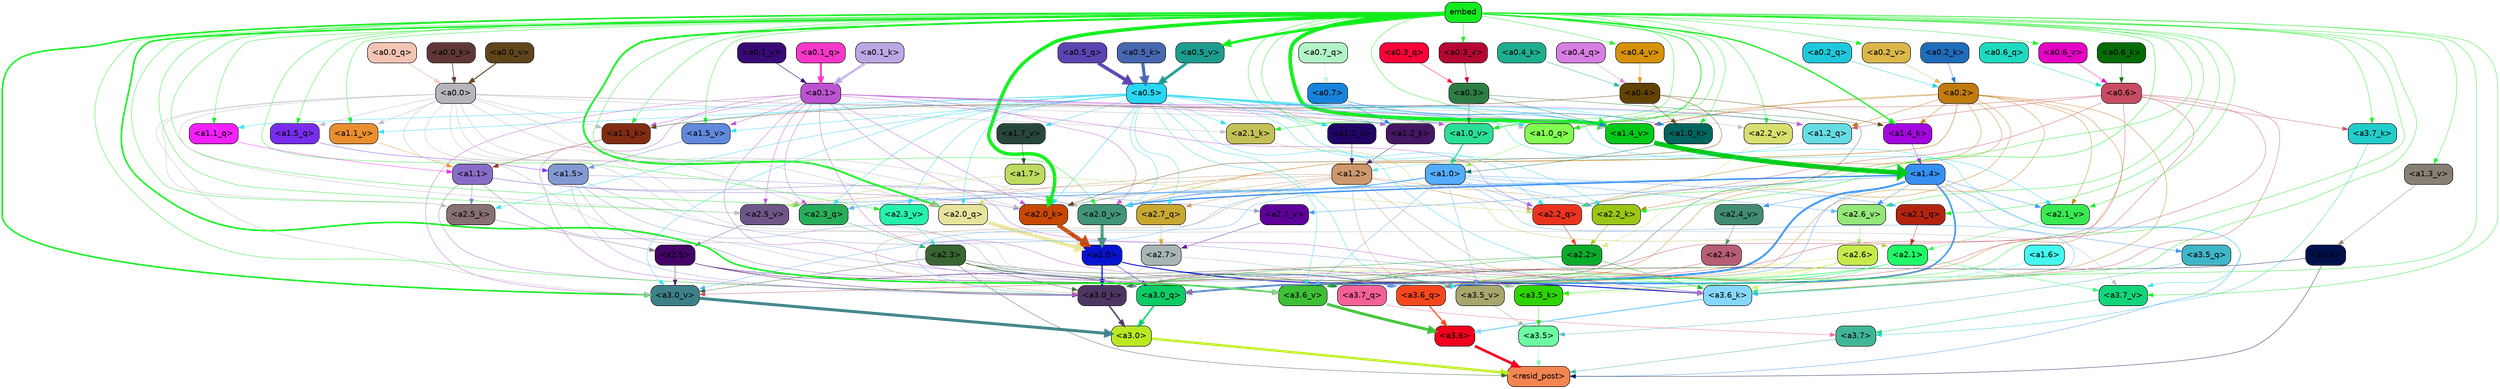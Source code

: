 strict digraph "" {
	graph [bgcolor=transparent,
		layout=dot,
		overlap=false,
		splines=true
	];
	"<a3.7>"	[color=black,
		fillcolor="#40b697",
		fontname=Helvetica,
		shape=box,
		style="filled, rounded"];
	"<resid_post>"	[color=black,
		fillcolor="#f48450",
		fontname=Helvetica,
		shape=box,
		style="filled, rounded"];
	"<a3.7>" -> "<resid_post>"	[color="#40b697",
		penwidth=0.6239100098609924];
	"<a3.6>"	[color=black,
		fillcolor="#f1011c",
		fontname=Helvetica,
		shape=box,
		style="filled, rounded"];
	"<a3.6>" -> "<resid_post>"	[color="#f1011c",
		penwidth=4.569062113761902];
	"<a3.5>"	[color=black,
		fillcolor="#6cfea2",
		fontname=Helvetica,
		shape=box,
		style="filled, rounded"];
	"<a3.5>" -> "<resid_post>"	[color="#6cfea2",
		penwidth=0.6];
	"<a3.0>"	[color=black,
		fillcolor="#bae921",
		fontname=Helvetica,
		shape=box,
		style="filled, rounded"];
	"<a3.0>" -> "<resid_post>"	[color="#bae921",
		penwidth=4.283544182777405];
	"<a2.3>"	[color=black,
		fillcolor="#386531",
		fontname=Helvetica,
		shape=box,
		style="filled, rounded"];
	"<a2.3>" -> "<resid_post>"	[color="#386531",
		penwidth=0.6];
	"<a3.7_q>"	[color=black,
		fillcolor="#f56196",
		fontname=Helvetica,
		shape=box,
		style="filled, rounded"];
	"<a2.3>" -> "<a3.7_q>"	[color="#386531",
		penwidth=0.6];
	"<a3.6_q>"	[color=black,
		fillcolor="#f6471c",
		fontname=Helvetica,
		shape=box,
		style="filled, rounded"];
	"<a2.3>" -> "<a3.6_q>"	[color="#386531",
		penwidth=0.6];
	"<a3.0_q>"	[color=black,
		fillcolor="#0acc63",
		fontname=Helvetica,
		shape=box,
		style="filled, rounded"];
	"<a2.3>" -> "<a3.0_q>"	[color="#386531",
		penwidth=0.6];
	"<a3.0_k>"	[color=black,
		fillcolor="#4e3663",
		fontname=Helvetica,
		shape=box,
		style="filled, rounded"];
	"<a2.3>" -> "<a3.0_k>"	[color="#386531",
		penwidth=0.6];
	"<a3.6_v>"	[color=black,
		fillcolor="#3ebf36",
		fontname=Helvetica,
		shape=box,
		style="filled, rounded"];
	"<a2.3>" -> "<a3.6_v>"	[color="#386531",
		penwidth=0.6];
	"<a3.5_v>"	[color=black,
		fillcolor="#a6a76d",
		fontname=Helvetica,
		shape=box,
		style="filled, rounded"];
	"<a2.3>" -> "<a3.5_v>"	[color="#386531",
		penwidth=0.6];
	"<a3.0_v>"	[color=black,
		fillcolor="#3d8087",
		fontname=Helvetica,
		shape=box,
		style="filled, rounded"];
	"<a2.3>" -> "<a3.0_v>"	[color="#386531",
		penwidth=0.6];
	"<a1.4>"	[color=black,
		fillcolor="#3690f3",
		fontname=Helvetica,
		shape=box,
		style="filled, rounded"];
	"<a1.4>" -> "<resid_post>"	[color="#3690f3",
		penwidth=0.6];
	"<a1.4>" -> "<a3.7_q>"	[color="#3690f3",
		penwidth=0.6];
	"<a1.4>" -> "<a3.6_q>"	[color="#3690f3",
		penwidth=2.7934007048606873];
	"<a3.5_q>"	[color=black,
		fillcolor="#3fb6c8",
		fontname=Helvetica,
		shape=box,
		style="filled, rounded"];
	"<a1.4>" -> "<a3.5_q>"	[color="#3690f3",
		penwidth=0.6];
	"<a1.4>" -> "<a3.0_q>"	[color="#3690f3",
		penwidth=3.340754985809326];
	"<a2.3_q>"	[color=black,
		fillcolor="#28ae5b",
		fontname=Helvetica,
		shape=box,
		style="filled, rounded"];
	"<a1.4>" -> "<a2.3_q>"	[color="#3690f3",
		penwidth=0.6];
	"<a2.7_v>"	[color=black,
		fillcolor="#5e0199",
		fontname=Helvetica,
		shape=box,
		style="filled, rounded"];
	"<a1.4>" -> "<a2.7_v>"	[color="#3690f3",
		penwidth=0.6];
	"<a2.6_v>"	[color=black,
		fillcolor="#94e779",
		fontname=Helvetica,
		shape=box,
		style="filled, rounded"];
	"<a1.4>" -> "<a2.6_v>"	[color="#3690f3",
		penwidth=0.6];
	"<a2.5_v>"	[color=black,
		fillcolor="#6e5688",
		fontname=Helvetica,
		shape=box,
		style="filled, rounded"];
	"<a1.4>" -> "<a2.5_v>"	[color="#3690f3",
		penwidth=0.6];
	"<a2.4_v>"	[color=black,
		fillcolor="#418b73",
		fontname=Helvetica,
		shape=box,
		style="filled, rounded"];
	"<a1.4>" -> "<a2.4_v>"	[color="#3690f3",
		penwidth=0.6];
	"<a2.1_v>"	[color=black,
		fillcolor="#38ea51",
		fontname=Helvetica,
		shape=box,
		style="filled, rounded"];
	"<a1.4>" -> "<a2.1_v>"	[color="#3690f3",
		penwidth=0.6];
	"<a2.0_v>"	[color=black,
		fillcolor="#409477",
		fontname=Helvetica,
		shape=box,
		style="filled, rounded"];
	"<a1.4>" -> "<a2.0_v>"	[color="#3690f3",
		penwidth=2.268759250640869];
	"<a1.3>"	[color=black,
		fillcolor="#01104b",
		fontname=Helvetica,
		shape=box,
		style="filled, rounded"];
	"<a1.3>" -> "<resid_post>"	[color="#01104b",
		penwidth=0.6];
	"<a1.3>" -> "<a3.6_v>"	[color="#01104b",
		penwidth=0.6];
	"<a3.7_q>" -> "<a3.7>"	[color="#f56196",
		penwidth=0.6];
	"<a3.6_q>" -> "<a3.6>"	[color="#f6471c",
		penwidth=2.0347584784030914];
	"<a3.5_q>" -> "<a3.5>"	[color="#3fb6c8",
		penwidth=0.6];
	"<a3.0_q>" -> "<a3.0>"	[color="#0acc63",
		penwidth=2.8635367155075073];
	"<a3.7_k>"	[color=black,
		fillcolor="#20cdca",
		fontname=Helvetica,
		shape=box,
		style="filled, rounded"];
	"<a3.7_k>" -> "<a3.7>"	[color="#20cdca",
		penwidth=0.6];
	"<a3.6_k>"	[color=black,
		fillcolor="#86d7fd",
		fontname=Helvetica,
		shape=box,
		style="filled, rounded"];
	"<a3.6_k>" -> "<a3.6>"	[color="#86d7fd",
		penwidth=2.1760786175727844];
	"<a3.5_k>"	[color=black,
		fillcolor="#2ed402",
		fontname=Helvetica,
		shape=box,
		style="filled, rounded"];
	"<a3.5_k>" -> "<a3.5>"	[color="#2ed402",
		penwidth=0.6];
	"<a3.0_k>" -> "<a3.0>"	[color="#4e3663",
		penwidth=2.632905662059784];
	"<a3.7_v>"	[color=black,
		fillcolor="#12d57a",
		fontname=Helvetica,
		shape=box,
		style="filled, rounded"];
	"<a3.7_v>" -> "<a3.7>"	[color="#12d57a",
		penwidth=0.6];
	"<a3.6_v>" -> "<a3.6>"	[color="#3ebf36",
		penwidth=4.981305837631226];
	"<a3.5_v>" -> "<a3.5>"	[color="#a6a76d",
		penwidth=0.6];
	"<a3.0_v>" -> "<a3.0>"	[color="#3d8087",
		penwidth=5.168330669403076];
	"<a2.7>"	[color=black,
		fillcolor="#a7b5b5",
		fontname=Helvetica,
		shape=box,
		style="filled, rounded"];
	"<a2.7>" -> "<a3.6_q>"	[color="#a7b5b5",
		penwidth=0.6];
	"<a2.7>" -> "<a3.0_q>"	[color="#a7b5b5",
		penwidth=0.6];
	"<a2.7>" -> "<a3.0_k>"	[color="#a7b5b5",
		penwidth=0.6];
	"<a2.6>"	[color=black,
		fillcolor="#c6ea4b",
		fontname=Helvetica,
		shape=box,
		style="filled, rounded"];
	"<a2.6>" -> "<a3.6_q>"	[color="#c6ea4b",
		penwidth=0.6];
	"<a2.6>" -> "<a3.0_q>"	[color="#c6ea4b",
		penwidth=0.6];
	"<a2.6>" -> "<a3.6_k>"	[color="#c6ea4b",
		penwidth=0.6];
	"<a2.6>" -> "<a3.5_k>"	[color="#c6ea4b",
		penwidth=0.6];
	"<a2.6>" -> "<a3.0_k>"	[color="#c6ea4b",
		penwidth=0.6];
	"<a2.1>"	[color=black,
		fillcolor="#1ff967",
		fontname=Helvetica,
		shape=box,
		style="filled, rounded"];
	"<a2.1>" -> "<a3.6_q>"	[color="#1ff967",
		penwidth=0.6];
	"<a2.1>" -> "<a3.0_q>"	[color="#1ff967",
		penwidth=0.6];
	"<a2.1>" -> "<a3.6_k>"	[color="#1ff967",
		penwidth=0.6];
	"<a2.1>" -> "<a3.0_k>"	[color="#1ff967",
		penwidth=0.6];
	"<a2.1>" -> "<a3.7_v>"	[color="#1ff967",
		penwidth=0.6];
	"<a2.1>" -> "<a3.6_v>"	[color="#1ff967",
		penwidth=0.6];
	"<a2.0>"	[color=black,
		fillcolor="#0813d0",
		fontname=Helvetica,
		shape=box,
		style="filled, rounded"];
	"<a2.0>" -> "<a3.6_q>"	[color="#0813d0",
		penwidth=0.6];
	"<a2.0>" -> "<a3.0_q>"	[color="#0813d0",
		penwidth=0.6];
	"<a2.0>" -> "<a3.6_k>"	[color="#0813d0",
		penwidth=1.6382827460765839];
	"<a2.0>" -> "<a3.0_k>"	[color="#0813d0",
		penwidth=2.161143198609352];
	"<a1.5>"	[color=black,
		fillcolor="#8399d1",
		fontname=Helvetica,
		shape=box,
		style="filled, rounded"];
	"<a1.5>" -> "<a3.6_q>"	[color="#8399d1",
		penwidth=0.6];
	"<a1.5>" -> "<a3.0_q>"	[color="#8399d1",
		penwidth=0.6];
	"<a1.5>" -> "<a3.6_k>"	[color="#8399d1",
		penwidth=0.6];
	"<a1.5>" -> "<a3.0_k>"	[color="#8399d1",
		penwidth=0.6];
	"<a1.5>" -> "<a2.7_v>"	[color="#8399d1",
		penwidth=0.6];
	"<a0.2>"	[color=black,
		fillcolor="#c17b0e",
		fontname=Helvetica,
		shape=box,
		style="filled, rounded"];
	"<a0.2>" -> "<a3.6_q>"	[color="#c17b0e",
		penwidth=0.6];
	"<a0.2>" -> "<a3.0_q>"	[color="#c17b0e",
		penwidth=0.6];
	"<a0.2>" -> "<a3.6_k>"	[color="#c17b0e",
		penwidth=0.6];
	"<a0.2>" -> "<a3.0_k>"	[color="#c17b0e",
		penwidth=0.6];
	"<a2.2_q>"	[color=black,
		fillcolor="#e9331e",
		fontname=Helvetica,
		shape=box,
		style="filled, rounded"];
	"<a0.2>" -> "<a2.2_q>"	[color="#c17b0e",
		penwidth=0.6];
	"<a2.2_k>"	[color=black,
		fillcolor="#9bc616",
		fontname=Helvetica,
		shape=box,
		style="filled, rounded"];
	"<a0.2>" -> "<a2.2_k>"	[color="#c17b0e",
		penwidth=0.6];
	"<a2.0_k>"	[color=black,
		fillcolor="#c84703",
		fontname=Helvetica,
		shape=box,
		style="filled, rounded"];
	"<a0.2>" -> "<a2.0_k>"	[color="#c17b0e",
		penwidth=0.6];
	"<a0.2>" -> "<a2.1_v>"	[color="#c17b0e",
		penwidth=0.6];
	"<a0.2>" -> "<a2.0_v>"	[color="#c17b0e",
		penwidth=0.6];
	"<a1.2_q>"	[color=black,
		fillcolor="#66dce5",
		fontname=Helvetica,
		shape=box,
		style="filled, rounded"];
	"<a0.2>" -> "<a1.2_q>"	[color="#c17b0e",
		penwidth=0.6];
	"<a1.0_q>"	[color=black,
		fillcolor="#83fd50",
		fontname=Helvetica,
		shape=box,
		style="filled, rounded"];
	"<a0.2>" -> "<a1.0_q>"	[color="#c17b0e",
		penwidth=0.6];
	"<a1.4_k>"	[color=black,
		fillcolor="#a306df",
		fontname=Helvetica,
		shape=box,
		style="filled, rounded"];
	"<a0.2>" -> "<a1.4_k>"	[color="#c17b0e",
		penwidth=0.6];
	"<a1.4_v>"	[color=black,
		fillcolor="#01c918",
		fontname=Helvetica,
		shape=box,
		style="filled, rounded"];
	"<a0.2>" -> "<a1.4_v>"	[color="#c17b0e",
		penwidth=0.6];
	"<a2.5>"	[color=black,
		fillcolor="#430465",
		fontname=Helvetica,
		shape=box,
		style="filled, rounded"];
	"<a2.5>" -> "<a3.0_q>"	[color="#430465",
		penwidth=0.6];
	"<a2.5>" -> "<a3.0_k>"	[color="#430465",
		penwidth=0.6];
	"<a2.5>" -> "<a3.6_v>"	[color="#430465",
		penwidth=0.6];
	"<a2.5>" -> "<a3.0_v>"	[color="#430465",
		penwidth=0.6];
	"<a2.4>"	[color=black,
		fillcolor="#b65d74",
		fontname=Helvetica,
		shape=box,
		style="filled, rounded"];
	"<a2.4>" -> "<a3.0_q>"	[color="#b65d74",
		penwidth=0.6];
	"<a1.1>"	[color=black,
		fillcolor="#896cc8",
		fontname=Helvetica,
		shape=box,
		style="filled, rounded"];
	"<a1.1>" -> "<a3.0_q>"	[color="#896cc8",
		penwidth=0.6];
	"<a1.1>" -> "<a3.0_k>"	[color="#896cc8",
		penwidth=0.6];
	"<a2.5_k>"	[color=black,
		fillcolor="#877071",
		fontname=Helvetica,
		shape=box,
		style="filled, rounded"];
	"<a1.1>" -> "<a2.5_k>"	[color="#896cc8",
		penwidth=0.6];
	"<a1.1>" -> "<a2.0_k>"	[color="#896cc8",
		penwidth=0.6];
	"<a1.1>" -> "<a2.0_v>"	[color="#896cc8",
		penwidth=0.6];
	"<a0.6>"	[color=black,
		fillcolor="#c84c62",
		fontname=Helvetica,
		shape=box,
		style="filled, rounded"];
	"<a0.6>" -> "<a3.7_k>"	[color="#c84c62",
		penwidth=0.6];
	"<a0.6>" -> "<a3.6_k>"	[color="#c84c62",
		penwidth=0.6];
	"<a0.6>" -> "<a3.0_k>"	[color="#c84c62",
		penwidth=0.6];
	"<a0.6>" -> "<a3.6_v>"	[color="#c84c62",
		penwidth=0.6];
	"<a0.6>" -> "<a3.0_v>"	[color="#c84c62",
		penwidth=0.6];
	"<a0.6>" -> "<a2.2_q>"	[color="#c84c62",
		penwidth=0.6];
	"<a0.6>" -> "<a1.2_q>"	[color="#c84c62",
		penwidth=0.6];
	"<a0.6>" -> "<a1.4_v>"	[color="#c84c62",
		penwidth=0.6];
	embed	[color=black,
		fillcolor="#12eb1d",
		fontname=Helvetica,
		shape=box,
		style="filled, rounded"];
	embed -> "<a3.7_k>"	[color="#12eb1d",
		penwidth=0.6];
	embed -> "<a3.6_k>"	[color="#12eb1d",
		penwidth=0.6];
	embed -> "<a3.5_k>"	[color="#12eb1d",
		penwidth=0.6];
	embed -> "<a3.0_k>"	[color="#12eb1d",
		penwidth=0.6];
	embed -> "<a3.7_v>"	[color="#12eb1d",
		penwidth=0.6];
	embed -> "<a3.6_v>"	[color="#12eb1d",
		penwidth=2.7825746536254883];
	embed -> "<a3.5_v>"	[color="#12eb1d",
		penwidth=0.6];
	embed -> "<a3.0_v>"	[color="#12eb1d",
		penwidth=2.6950180530548096];
	embed -> "<a2.3_q>"	[color="#12eb1d",
		penwidth=0.6];
	embed -> "<a2.2_q>"	[color="#12eb1d",
		penwidth=0.6];
	"<a2.1_q>"	[color=black,
		fillcolor="#b3240e",
		fontname=Helvetica,
		shape=box,
		style="filled, rounded"];
	embed -> "<a2.1_q>"	[color="#12eb1d",
		penwidth=0.6];
	"<a2.0_q>"	[color=black,
		fillcolor="#e6e39d",
		fontname=Helvetica,
		shape=box,
		style="filled, rounded"];
	embed -> "<a2.0_q>"	[color="#12eb1d",
		penwidth=3.305941343307495];
	embed -> "<a2.5_k>"	[color="#12eb1d",
		penwidth=0.6];
	embed -> "<a2.2_k>"	[color="#12eb1d",
		penwidth=0.6698317527770996];
	"<a2.1_k>"	[color=black,
		fillcolor="#c3c155",
		fontname=Helvetica,
		shape=box,
		style="filled, rounded"];
	embed -> "<a2.1_k>"	[color="#12eb1d",
		penwidth=0.6];
	embed -> "<a2.0_k>"	[color="#12eb1d",
		penwidth=6.12570995092392];
	embed -> "<a2.6_v>"	[color="#12eb1d",
		penwidth=0.6];
	embed -> "<a2.5_v>"	[color="#12eb1d",
		penwidth=0.6];
	"<a2.3_v>"	[color=black,
		fillcolor="#25f1ad",
		fontname=Helvetica,
		shape=box,
		style="filled, rounded"];
	embed -> "<a2.3_v>"	[color="#12eb1d",
		penwidth=0.6];
	"<a2.2_v>"	[color=black,
		fillcolor="#d8df70",
		fontname=Helvetica,
		shape=box,
		style="filled, rounded"];
	embed -> "<a2.2_v>"	[color="#12eb1d",
		penwidth=0.6];
	embed -> "<a2.1_v>"	[color="#12eb1d",
		penwidth=0.6];
	embed -> "<a2.0_v>"	[color="#12eb1d",
		penwidth=0.6];
	"<a1.5_q>"	[color=black,
		fillcolor="#792cee",
		fontname=Helvetica,
		shape=box,
		style="filled, rounded"];
	embed -> "<a1.5_q>"	[color="#12eb1d",
		penwidth=0.6];
	embed -> "<a1.2_q>"	[color="#12eb1d",
		penwidth=0.6087074279785156];
	"<a1.1_q>"	[color=black,
		fillcolor="#f41ffe",
		fontname=Helvetica,
		shape=box,
		style="filled, rounded"];
	embed -> "<a1.1_q>"	[color="#12eb1d",
		penwidth=0.6];
	embed -> "<a1.0_q>"	[color="#12eb1d",
		penwidth=0.6];
	embed -> "<a1.4_k>"	[color="#12eb1d",
		penwidth=2.1858973503112793];
	"<a1.2_k>"	[color=black,
		fillcolor="#441663",
		fontname=Helvetica,
		shape=box,
		style="filled, rounded"];
	embed -> "<a1.2_k>"	[color="#12eb1d",
		penwidth=0.6];
	"<a1.1_k>"	[color=black,
		fillcolor="#822c11",
		fontname=Helvetica,
		shape=box,
		style="filled, rounded"];
	embed -> "<a1.1_k>"	[color="#12eb1d",
		penwidth=0.6];
	"<a1.0_k>"	[color=black,
		fillcolor="#00655e",
		fontname=Helvetica,
		shape=box,
		style="filled, rounded"];
	embed -> "<a1.0_k>"	[color="#12eb1d",
		penwidth=0.6];
	"<a1.5_v>"	[color=black,
		fillcolor="#6189dc",
		fontname=Helvetica,
		shape=box,
		style="filled, rounded"];
	embed -> "<a1.5_v>"	[color="#12eb1d",
		penwidth=0.6];
	embed -> "<a1.4_v>"	[color="#12eb1d",
		penwidth=6.590077131986618];
	"<a1.3_v>"	[color=black,
		fillcolor="#877f73",
		fontname=Helvetica,
		shape=box,
		style="filled, rounded"];
	embed -> "<a1.3_v>"	[color="#12eb1d",
		penwidth=0.6];
	"<a1.2_v>"	[color=black,
		fillcolor="#210366",
		fontname=Helvetica,
		shape=box,
		style="filled, rounded"];
	embed -> "<a1.2_v>"	[color="#12eb1d",
		penwidth=0.6];
	"<a1.1_v>"	[color=black,
		fillcolor="#ea8e30",
		fontname=Helvetica,
		shape=box,
		style="filled, rounded"];
	embed -> "<a1.1_v>"	[color="#12eb1d",
		penwidth=0.6];
	"<a1.0_v>"	[color=black,
		fillcolor="#29de95",
		fontname=Helvetica,
		shape=box,
		style="filled, rounded"];
	embed -> "<a1.0_v>"	[color="#12eb1d",
		penwidth=1.2076449394226074];
	"<a0.6_v>"	[color=black,
		fillcolor="#e601c4",
		fontname=Helvetica,
		shape=box,
		style="filled, rounded"];
	embed -> "<a0.6_v>"	[color="#12eb1d",
		penwidth=0.6];
	"<a0.5_v>"	[color=black,
		fillcolor="#1b9c8e",
		fontname=Helvetica,
		shape=box,
		style="filled, rounded"];
	embed -> "<a0.5_v>"	[color="#12eb1d",
		penwidth=4.663905620574951];
	"<a0.4_v>"	[color=black,
		fillcolor="#d79208",
		fontname=Helvetica,
		shape=box,
		style="filled, rounded"];
	embed -> "<a0.4_v>"	[color="#12eb1d",
		penwidth=0.6];
	"<a0.3_v>"	[color=black,
		fillcolor="#b50731",
		fontname=Helvetica,
		shape=box,
		style="filled, rounded"];
	embed -> "<a0.3_v>"	[color="#12eb1d",
		penwidth=0.6];
	"<a0.2_v>"	[color=black,
		fillcolor="#dbb74a",
		fontname=Helvetica,
		shape=box,
		style="filled, rounded"];
	embed -> "<a0.2_v>"	[color="#12eb1d",
		penwidth=0.6];
	"<a2.2>"	[color=black,
		fillcolor="#0aab2b",
		fontname=Helvetica,
		shape=box,
		style="filled, rounded"];
	"<a2.2>" -> "<a3.6_k>"	[color="#0aab2b",
		penwidth=0.6];
	"<a2.2>" -> "<a3.0_k>"	[color="#0aab2b",
		penwidth=0.6];
	"<a2.2>" -> "<a3.6_v>"	[color="#0aab2b",
		penwidth=0.6];
	"<a1.6>"	[color=black,
		fillcolor="#43f9ef",
		fontname=Helvetica,
		shape=box,
		style="filled, rounded"];
	"<a1.6>" -> "<a3.6_k>"	[color="#43f9ef",
		penwidth=0.6];
	"<a1.2>"	[color=black,
		fillcolor="#ce976c",
		fontname=Helvetica,
		shape=box,
		style="filled, rounded"];
	"<a1.2>" -> "<a3.6_k>"	[color="#ce976c",
		penwidth=0.6];
	"<a1.2>" -> "<a3.5_k>"	[color="#ce976c",
		penwidth=0.6];
	"<a1.2>" -> "<a3.0_k>"	[color="#ce976c",
		penwidth=0.6];
	"<a1.2>" -> "<a3.5_v>"	[color="#ce976c",
		penwidth=0.6];
	"<a2.7_q>"	[color=black,
		fillcolor="#c7a730",
		fontname=Helvetica,
		shape=box,
		style="filled, rounded"];
	"<a1.2>" -> "<a2.7_q>"	[color="#ce976c",
		penwidth=0.6];
	"<a1.2>" -> "<a2.2_q>"	[color="#ce976c",
		penwidth=0.6];
	"<a1.2>" -> "<a2.2_k>"	[color="#ce976c",
		penwidth=0.6];
	"<a1.2>" -> "<a2.5_v>"	[color="#ce976c",
		penwidth=0.6];
	"<a1.2>" -> "<a2.3_v>"	[color="#ce976c",
		penwidth=0.6];
	"<a1.2>" -> "<a2.0_v>"	[color="#ce976c",
		penwidth=0.6];
	"<a1.0>"	[color=black,
		fillcolor="#53acfc",
		fontname=Helvetica,
		shape=box,
		style="filled, rounded"];
	"<a1.0>" -> "<a3.6_k>"	[color="#53acfc",
		penwidth=0.6];
	"<a1.0>" -> "<a3.0_k>"	[color="#53acfc",
		penwidth=0.6];
	"<a1.0>" -> "<a3.6_v>"	[color="#53acfc",
		penwidth=0.6];
	"<a1.0>" -> "<a3.5_v>"	[color="#53acfc",
		penwidth=0.6];
	"<a1.0>" -> "<a3.0_v>"	[color="#53acfc",
		penwidth=0.6];
	"<a1.0>" -> "<a2.3_q>"	[color="#53acfc",
		penwidth=0.6];
	"<a1.0>" -> "<a2.2_q>"	[color="#53acfc",
		penwidth=0.6];
	"<a1.0>" -> "<a2.1_q>"	[color="#53acfc",
		penwidth=0.6];
	"<a1.0>" -> "<a2.2_k>"	[color="#53acfc",
		penwidth=0.6];
	"<a1.0>" -> "<a2.0_k>"	[color="#53acfc",
		penwidth=0.6];
	"<a1.0>" -> "<a2.6_v>"	[color="#53acfc",
		penwidth=0.6];
	"<a1.0>" -> "<a2.0_v>"	[color="#53acfc",
		penwidth=1.2213096618652344];
	"<a0.5>"	[color=black,
		fillcolor="#29d7f3",
		fontname=Helvetica,
		shape=box,
		style="filled, rounded"];
	"<a0.5>" -> "<a3.6_k>"	[color="#29d7f3",
		penwidth=0.6];
	"<a0.5>" -> "<a3.7_v>"	[color="#29d7f3",
		penwidth=0.6];
	"<a0.5>" -> "<a3.6_v>"	[color="#29d7f3",
		penwidth=0.6];
	"<a0.5>" -> "<a3.5_v>"	[color="#29d7f3",
		penwidth=0.6];
	"<a0.5>" -> "<a3.0_v>"	[color="#29d7f3",
		penwidth=0.6];
	"<a0.5>" -> "<a2.7_q>"	[color="#29d7f3",
		penwidth=0.6];
	"<a0.5>" -> "<a2.3_q>"	[color="#29d7f3",
		penwidth=0.6];
	"<a0.5>" -> "<a2.2_q>"	[color="#29d7f3",
		penwidth=0.6];
	"<a0.5>" -> "<a2.0_q>"	[color="#29d7f3",
		penwidth=0.6];
	"<a0.5>" -> "<a2.5_k>"	[color="#29d7f3",
		penwidth=0.6];
	"<a0.5>" -> "<a2.2_k>"	[color="#29d7f3",
		penwidth=0.6];
	"<a0.5>" -> "<a2.1_k>"	[color="#29d7f3",
		penwidth=0.6];
	"<a0.5>" -> "<a2.0_k>"	[color="#29d7f3",
		penwidth=0.6900839805603027];
	"<a0.5>" -> "<a2.3_v>"	[color="#29d7f3",
		penwidth=0.6];
	"<a0.5>" -> "<a2.1_v>"	[color="#29d7f3",
		penwidth=0.6];
	"<a0.5>" -> "<a2.0_v>"	[color="#29d7f3",
		penwidth=0.6];
	"<a0.5>" -> "<a1.2_q>"	[color="#29d7f3",
		penwidth=0.6];
	"<a0.5>" -> "<a1.1_q>"	[color="#29d7f3",
		penwidth=0.6];
	"<a0.5>" -> "<a1.0_q>"	[color="#29d7f3",
		penwidth=0.6];
	"<a0.5>" -> "<a1.2_k>"	[color="#29d7f3",
		penwidth=0.6];
	"<a0.5>" -> "<a1.1_k>"	[color="#29d7f3",
		penwidth=0.6];
	"<a0.5>" -> "<a1.0_k>"	[color="#29d7f3",
		penwidth=0.6];
	"<a1.7_v>"	[color=black,
		fillcolor="#27463b",
		fontname=Helvetica,
		shape=box,
		style="filled, rounded"];
	"<a0.5>" -> "<a1.7_v>"	[color="#29d7f3",
		penwidth=0.6];
	"<a0.5>" -> "<a1.5_v>"	[color="#29d7f3",
		penwidth=0.6];
	"<a0.5>" -> "<a1.4_v>"	[color="#29d7f3",
		penwidth=0.9985027313232422];
	"<a0.5>" -> "<a1.2_v>"	[color="#29d7f3",
		penwidth=0.6];
	"<a0.5>" -> "<a1.1_v>"	[color="#29d7f3",
		penwidth=0.6];
	"<a0.5>" -> "<a1.0_v>"	[color="#29d7f3",
		penwidth=0.6];
	"<a0.1>"	[color=black,
		fillcolor="#bb53cf",
		fontname=Helvetica,
		shape=box,
		style="filled, rounded"];
	"<a0.1>" -> "<a3.6_k>"	[color="#bb53cf",
		penwidth=0.6];
	"<a0.1>" -> "<a3.5_k>"	[color="#bb53cf",
		penwidth=0.6];
	"<a0.1>" -> "<a3.0_k>"	[color="#bb53cf",
		penwidth=0.6];
	"<a0.1>" -> "<a3.6_v>"	[color="#bb53cf",
		penwidth=0.6];
	"<a0.1>" -> "<a3.0_v>"	[color="#bb53cf",
		penwidth=0.6];
	"<a0.1>" -> "<a2.3_q>"	[color="#bb53cf",
		penwidth=0.6];
	"<a0.1>" -> "<a2.2_q>"	[color="#bb53cf",
		penwidth=0.6];
	"<a0.1>" -> "<a2.0_k>"	[color="#bb53cf",
		penwidth=0.6];
	"<a0.1>" -> "<a2.5_v>"	[color="#bb53cf",
		penwidth=0.6];
	"<a0.1>" -> "<a2.0_v>"	[color="#bb53cf",
		penwidth=0.6];
	"<a0.1>" -> "<a1.2_q>"	[color="#bb53cf",
		penwidth=0.6218185424804688];
	"<a0.1>" -> "<a1.2_k>"	[color="#bb53cf",
		penwidth=0.6];
	"<a0.1>" -> "<a1.1_k>"	[color="#bb53cf",
		penwidth=0.6];
	"<a0.1>" -> "<a1.5_v>"	[color="#bb53cf",
		penwidth=0.6];
	"<a0.1>" -> "<a1.4_v>"	[color="#bb53cf",
		penwidth=0.6];
	"<a0.1>" -> "<a1.0_v>"	[color="#bb53cf",
		penwidth=0.6];
	"<a0.0>"	[color=black,
		fillcolor="#b7b4bb",
		fontname=Helvetica,
		shape=box,
		style="filled, rounded"];
	"<a0.0>" -> "<a3.5_k>"	[color="#b7b4bb",
		penwidth=0.6];
	"<a0.0>" -> "<a3.7_v>"	[color="#b7b4bb",
		penwidth=0.6];
	"<a0.0>" -> "<a3.6_v>"	[color="#b7b4bb",
		penwidth=0.6];
	"<a0.0>" -> "<a3.0_v>"	[color="#b7b4bb",
		penwidth=0.6];
	"<a0.0>" -> "<a2.3_q>"	[color="#b7b4bb",
		penwidth=0.6];
	"<a0.0>" -> "<a2.0_q>"	[color="#b7b4bb",
		penwidth=0.6];
	"<a0.0>" -> "<a2.5_k>"	[color="#b7b4bb",
		penwidth=0.6];
	"<a0.0>" -> "<a2.1_k>"	[color="#b7b4bb",
		penwidth=0.6];
	"<a0.0>" -> "<a2.0_k>"	[color="#b7b4bb",
		penwidth=0.6];
	"<a0.0>" -> "<a2.5_v>"	[color="#b7b4bb",
		penwidth=0.6];
	"<a0.0>" -> "<a2.2_v>"	[color="#b7b4bb",
		penwidth=0.6];
	"<a0.0>" -> "<a2.0_v>"	[color="#b7b4bb",
		penwidth=0.6];
	"<a0.0>" -> "<a1.5_q>"	[color="#b7b4bb",
		penwidth=0.6];
	"<a0.0>" -> "<a1.0_q>"	[color="#b7b4bb",
		penwidth=0.6];
	"<a0.0>" -> "<a1.1_k>"	[color="#b7b4bb",
		penwidth=0.6];
	"<a0.0>" -> "<a1.4_v>"	[color="#b7b4bb",
		penwidth=0.6];
	"<a0.0>" -> "<a1.1_v>"	[color="#b7b4bb",
		penwidth=0.6];
	"<a0.3>"	[color=black,
		fillcolor="#2d7e44",
		fontname=Helvetica,
		shape=box,
		style="filled, rounded"];
	"<a0.3>" -> "<a3.0_k>"	[color="#2d7e44",
		penwidth=0.6];
	"<a0.3>" -> "<a1.4_v>"	[color="#2d7e44",
		penwidth=0.6];
	"<a0.3>" -> "<a1.0_v>"	[color="#2d7e44",
		penwidth=0.6];
	"<a2.7_q>" -> "<a2.7>"	[color="#c7a730",
		penwidth=0.6];
	"<a2.3_q>" -> "<a2.3>"	[color="#28ae5b",
		penwidth=0.6];
	"<a2.2_q>" -> "<a2.2>"	[color="#e9331e",
		penwidth=0.7553567886352539];
	"<a2.1_q>" -> "<a2.1>"	[color="#b3240e",
		penwidth=0.6];
	"<a2.0_q>" -> "<a2.0>"	[color="#e6e39d",
		penwidth=6.256794691085815];
	"<a2.5_k>" -> "<a2.5>"	[color="#877071",
		penwidth=0.6];
	"<a2.2_k>" -> "<a2.2>"	[color="#9bc616",
		penwidth=0.8854708671569824];
	"<a2.1_k>" -> "<a2.1>"	[color="#c3c155",
		penwidth=0.6];
	"<a2.0_k>" -> "<a2.0>"	[color="#c84703",
		penwidth=7.231504917144775];
	"<a2.7_v>" -> "<a2.7>"	[color="#5e0199",
		penwidth=0.6];
	"<a2.6_v>" -> "<a2.6>"	[color="#94e779",
		penwidth=0.6];
	"<a2.5_v>" -> "<a2.5>"	[color="#6e5688",
		penwidth=0.6];
	"<a2.4_v>" -> "<a2.4>"	[color="#418b73",
		penwidth=0.6];
	"<a2.3_v>" -> "<a2.3>"	[color="#25f1ad",
		penwidth=0.6];
	"<a2.2_v>" -> "<a2.2>"	[color="#d8df70",
		penwidth=0.6];
	"<a2.1_v>" -> "<a2.1>"	[color="#38ea51",
		penwidth=0.6];
	"<a2.0_v>" -> "<a2.0>"	[color="#409477",
		penwidth=5.231471925973892];
	"<a1.7>"	[color=black,
		fillcolor="#bddb60",
		fontname=Helvetica,
		shape=box,
		style="filled, rounded"];
	"<a1.7>" -> "<a2.2_q>"	[color="#bddb60",
		penwidth=0.6];
	"<a1.7>" -> "<a2.0_q>"	[color="#bddb60",
		penwidth=0.6];
	"<a1.7>" -> "<a2.5_v>"	[color="#bddb60",
		penwidth=0.6];
	"<a0.4>"	[color=black,
		fillcolor="#634303",
		fontname=Helvetica,
		shape=box,
		style="filled, rounded"];
	"<a0.4>" -> "<a2.0_k>"	[color="#634303",
		penwidth=0.6];
	"<a0.4>" -> "<a1.4_k>"	[color="#634303",
		penwidth=0.6];
	"<a0.4>" -> "<a1.1_k>"	[color="#634303",
		penwidth=0.6];
	"<a0.4>" -> "<a1.0_k>"	[color="#634303",
		penwidth=0.6];
	"<a1.5_q>" -> "<a1.5>"	[color="#792cee",
		penwidth=0.6];
	"<a1.2_q>" -> "<a1.2>"	[color="#66dce5",
		penwidth=0.6];
	"<a1.1_q>" -> "<a1.1>"	[color="#f41ffe",
		penwidth=0.6];
	"<a1.0_q>" -> "<a1.0>"	[color="#83fd50",
		penwidth=0.6];
	"<a1.4_k>" -> "<a1.4>"	[color="#a306df",
		penwidth=0.6];
	"<a1.2_k>" -> "<a1.2>"	[color="#441663",
		penwidth=0.6];
	"<a1.1_k>" -> "<a1.1>"	[color="#822c11",
		penwidth=0.6];
	"<a1.0_k>" -> "<a1.0>"	[color="#00655e",
		penwidth=0.6];
	"<a1.7_v>" -> "<a1.7>"	[color="#27463b",
		penwidth=0.6];
	"<a1.5_v>" -> "<a1.5>"	[color="#6189dc",
		penwidth=0.6];
	"<a1.4_v>" -> "<a1.4>"	[color="#01c918",
		penwidth=8.36684274673462];
	"<a1.3_v>" -> "<a1.3>"	[color="#877f73",
		penwidth=0.6];
	"<a1.2_v>" -> "<a1.2>"	[color="#210366",
		penwidth=0.6];
	"<a1.1_v>" -> "<a1.1>"	[color="#ea8e30",
		penwidth=0.6];
	"<a1.0_v>" -> "<a1.0>"	[color="#29de95",
		penwidth=1.9665732383728027];
	"<a0.7>"	[color=black,
		fillcolor="#1684dc",
		fontname=Helvetica,
		shape=box,
		style="filled, rounded"];
	"<a0.7>" -> "<a1.2_k>"	[color="#1684dc",
		penwidth=0.6];
	"<a0.7>" -> "<a1.0_k>"	[color="#1684dc",
		penwidth=0.6];
	"<a0.7>" -> "<a1.4_v>"	[color="#1684dc",
		penwidth=0.6];
	"<a0.7_q>"	[color=black,
		fillcolor="#b2f4c7",
		fontname=Helvetica,
		shape=box,
		style="filled, rounded"];
	"<a0.7_q>" -> "<a0.7>"	[color="#b2f4c7",
		penwidth=0.6];
	"<a0.6_q>"	[color=black,
		fillcolor="#1ddac0",
		fontname=Helvetica,
		shape=box,
		style="filled, rounded"];
	"<a0.6_q>" -> "<a0.6>"	[color="#1ddac0",
		penwidth=0.6];
	"<a0.5_q>"	[color=black,
		fillcolor="#5b44b1",
		fontname=Helvetica,
		shape=box,
		style="filled, rounded"];
	"<a0.5_q>" -> "<a0.5>"	[color="#5b44b1",
		penwidth=6.156635046005249];
	"<a0.4_q>"	[color=black,
		fillcolor="#d77fe2",
		fontname=Helvetica,
		shape=box,
		style="filled, rounded"];
	"<a0.4_q>" -> "<a0.4>"	[color="#d77fe2",
		penwidth=0.6];
	"<a0.3_q>"	[color=black,
		fillcolor="#fa0238",
		fontname=Helvetica,
		shape=box,
		style="filled, rounded"];
	"<a0.3_q>" -> "<a0.3>"	[color="#fa0238",
		penwidth=0.6];
	"<a0.2_q>"	[color=black,
		fillcolor="#1ec8db",
		fontname=Helvetica,
		shape=box,
		style="filled, rounded"];
	"<a0.2_q>" -> "<a0.2>"	[color="#1ec8db",
		penwidth=0.6];
	"<a0.1_q>"	[color=black,
		fillcolor="#f737c9",
		fontname=Helvetica,
		shape=box,
		style="filled, rounded"];
	"<a0.1_q>" -> "<a0.1>"	[color="#f737c9",
		penwidth=3.795884132385254];
	"<a0.0_q>"	[color=black,
		fillcolor="#f3c3b4",
		fontname=Helvetica,
		shape=box,
		style="filled, rounded"];
	"<a0.0_q>" -> "<a0.0>"	[color="#f3c3b4",
		penwidth=1.2393803596496582];
	"<a0.6_k>"	[color=black,
		fillcolor="#046c05",
		fontname=Helvetica,
		shape=box,
		style="filled, rounded"];
	"<a0.6_k>" -> "<a0.6>"	[color="#046c05",
		penwidth=0.6];
	"<a0.5_k>"	[color=black,
		fillcolor="#4768b0",
		fontname=Helvetica,
		shape=box,
		style="filled, rounded"];
	"<a0.5_k>" -> "<a0.5>"	[color="#4768b0",
		penwidth=5.603226900100708];
	"<a0.4_k>"	[color=black,
		fillcolor="#1dae90",
		fontname=Helvetica,
		shape=box,
		style="filled, rounded"];
	"<a0.4_k>" -> "<a0.4>"	[color="#1dae90",
		penwidth=0.6];
	"<a0.2_k>"	[color=black,
		fillcolor="#1e6cbb",
		fontname=Helvetica,
		shape=box,
		style="filled, rounded"];
	"<a0.2_k>" -> "<a0.2>"	[color="#1e6cbb",
		penwidth=0.6];
	"<a0.1_k>"	[color=black,
		fillcolor="#bca7e5",
		fontname=Helvetica,
		shape=box,
		style="filled, rounded"];
	"<a0.1_k>" -> "<a0.1>"	[color="#bca7e5",
		penwidth=3.7429747581481934];
	"<a0.0_k>"	[color=black,
		fillcolor="#5f3736",
		fontname=Helvetica,
		shape=box,
		style="filled, rounded"];
	"<a0.0_k>" -> "<a0.0>"	[color="#5f3736",
		penwidth=1.106727123260498];
	"<a0.6_v>" -> "<a0.6>"	[color="#e601c4",
		penwidth=0.6];
	"<a0.5_v>" -> "<a0.5>"	[color="#1b9c8e",
		penwidth=4.667354106903076];
	"<a0.4_v>" -> "<a0.4>"	[color="#d79208",
		penwidth=0.6];
	"<a0.3_v>" -> "<a0.3>"	[color="#b50731",
		penwidth=0.6];
	"<a0.2_v>" -> "<a0.2>"	[color="#dbb74a",
		penwidth=0.6];
	"<a0.1_v>"	[color=black,
		fillcolor="#370975",
		fontname=Helvetica,
		shape=box,
		style="filled, rounded"];
	"<a0.1_v>" -> "<a0.1>"	[color="#370975",
		penwidth=0.8298110961914062];
	"<a0.0_v>"	[color=black,
		fillcolor="#5f451a",
		fontname=Helvetica,
		shape=box,
		style="filled, rounded"];
	"<a0.0_v>" -> "<a0.0>"	[color="#5f451a",
		penwidth=1.7084956169128418];
}
